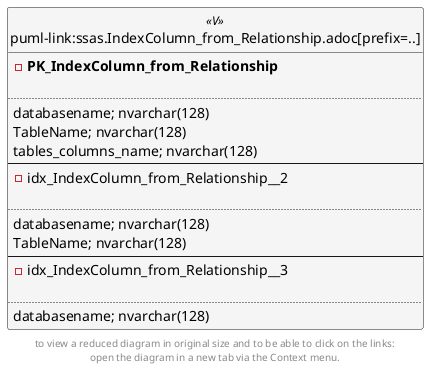 @startuml
left to right direction
'top to bottom direction
hide circle
'avoide "." issues:
set namespaceSeparator none


skinparam class {
  BackgroundColor White
  BackgroundColor<<FN>> Yellow
  BackgroundColor<<FS>> Yellow
  BackgroundColor<<FT>> LightGray
  BackgroundColor<<IF>> Yellow
  BackgroundColor<<IS>> Yellow
  BackgroundColor<<P>> Aqua
  BackgroundColor<<PC>> Aqua
  BackgroundColor<<SN>> Yellow
  BackgroundColor<<SO>> SlateBlue
  BackgroundColor<<TF>> LightGray
  BackgroundColor<<TR>> Tomato
  BackgroundColor<<U>> White
  BackgroundColor<<V>> WhiteSmoke
  BackgroundColor<<X>> Aqua
}


entity "puml-link:ssas.IndexColumn_from_Relationship.adoc[prefix=..]" as ssas.IndexColumn_from_Relationship << V >> {
- **PK_IndexColumn_from_Relationship**

..
databasename; nvarchar(128)
TableName; nvarchar(128)
tables_columns_name; nvarchar(128)
--
- idx_IndexColumn_from_Relationship__2

..
databasename; nvarchar(128)
TableName; nvarchar(128)
--
- idx_IndexColumn_from_Relationship__3

..
databasename; nvarchar(128)
}


footer
to view a reduced diagram in original size and to be able to click on the links:
open the diagram in a new tab via the Context menu.
end footer

@enduml

